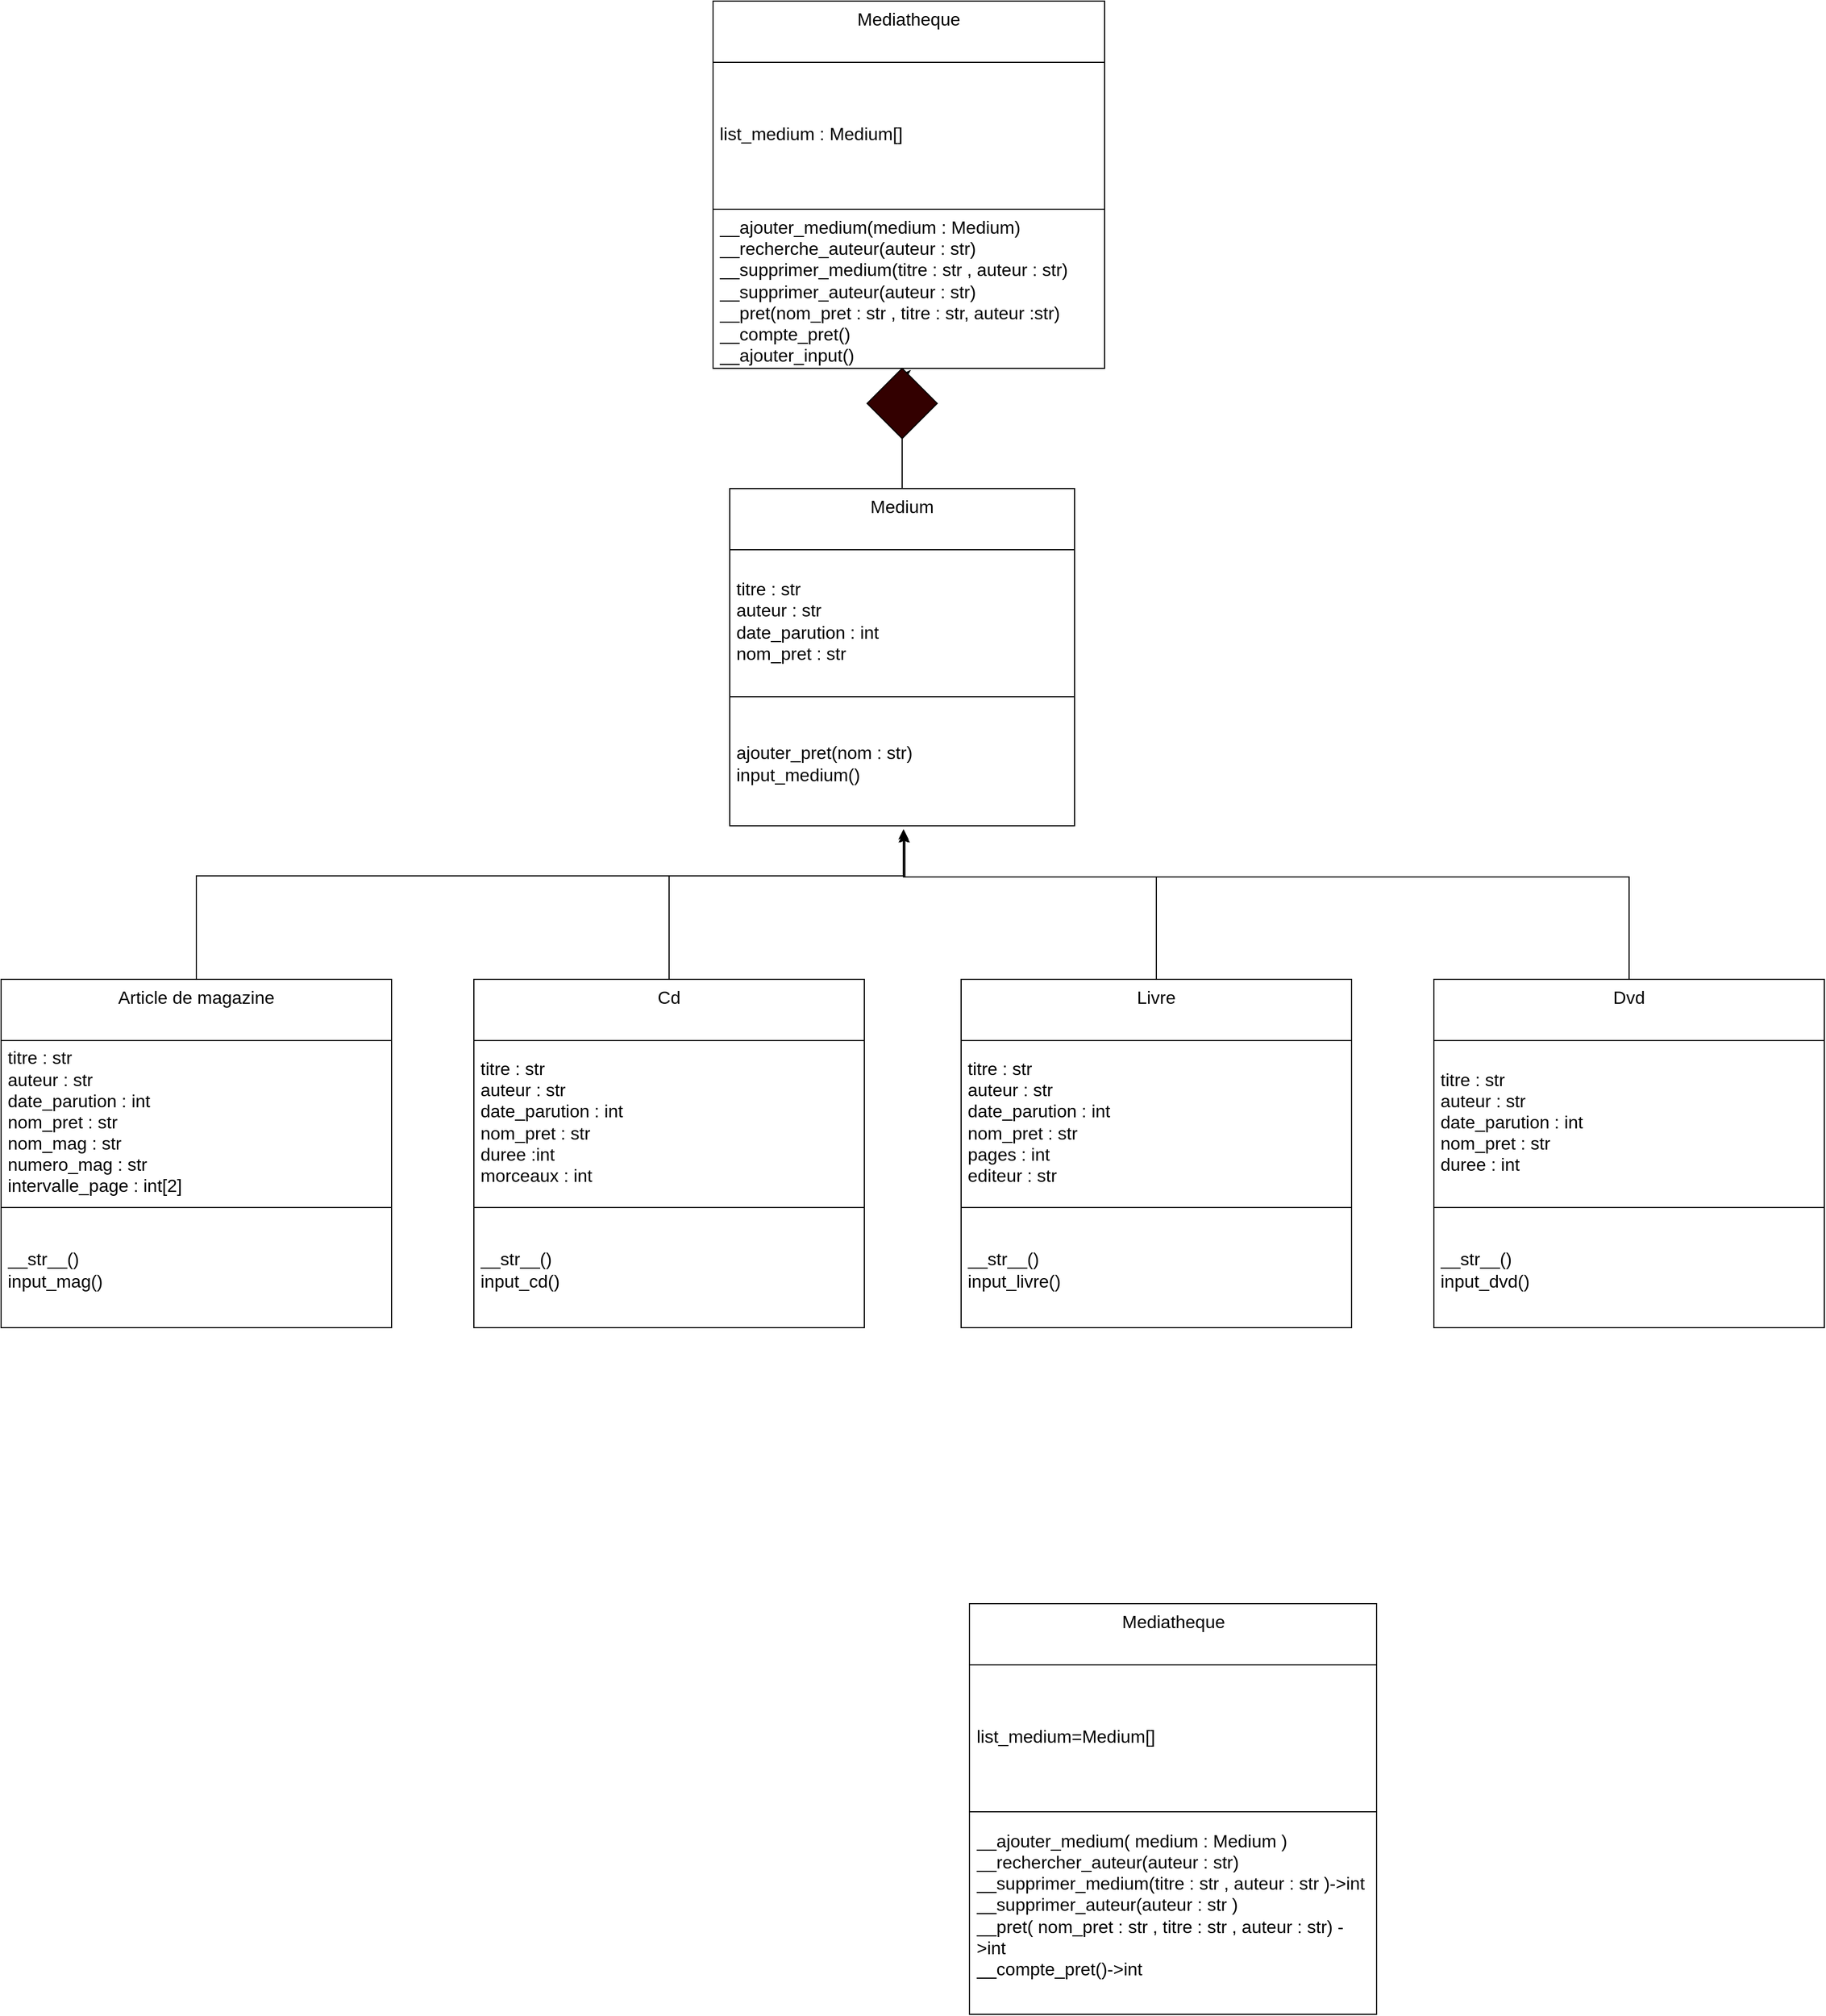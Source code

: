 <mxfile version="23.1.6" type="device" pages="2">
  <diagram name="Page-1" id="OIF6VoN9Q0AfRMyqTinm">
    <mxGraphModel dx="2137" dy="1863" grid="0" gridSize="10" guides="1" tooltips="1" connect="1" arrows="1" fold="1" page="0" pageScale="1" pageWidth="850" pageHeight="1100" math="0" shadow="0">
      <root>
        <mxCell id="0" />
        <mxCell id="1" parent="0" />
        <mxCell id="6sx5X5dDFeMo_sgr0s1d-1" value="Mediatheque" style="swimlane;fontStyle=0;align=center;verticalAlign=top;childLayout=stackLayout;horizontal=1;startSize=55;horizontalStack=0;resizeParent=1;resizeParentMax=0;resizeLast=0;collapsible=0;marginBottom=0;html=1;whiteSpace=wrap;fontSize=16;" parent="1" vertex="1">
          <mxGeometry x="115.5" y="257" width="366" height="369" as="geometry" />
        </mxCell>
        <mxCell id="6sx5X5dDFeMo_sgr0s1d-5" value="&lt;div&gt;list_medium=Medium[]&lt;/div&gt;" style="text;html=1;strokeColor=none;fillColor=none;align=left;verticalAlign=middle;spacingLeft=4;spacingRight=4;overflow=hidden;rotatable=0;points=[[0,0.5],[1,0.5]];portConstraint=eastwest;whiteSpace=wrap;fontSize=16;" parent="6sx5X5dDFeMo_sgr0s1d-1" vertex="1">
          <mxGeometry y="55" width="366" height="128" as="geometry" />
        </mxCell>
        <mxCell id="6sx5X5dDFeMo_sgr0s1d-6" value="" style="line;strokeWidth=1;fillColor=none;align=left;verticalAlign=middle;spacingTop=-1;spacingLeft=3;spacingRight=3;rotatable=0;labelPosition=right;points=[];portConstraint=eastwest;fontSize=16;" parent="6sx5X5dDFeMo_sgr0s1d-1" vertex="1">
          <mxGeometry y="183" width="366" height="8" as="geometry" />
        </mxCell>
        <mxCell id="6sx5X5dDFeMo_sgr0s1d-8" value="&lt;div&gt;__ajouter_medium( medium : Medium )&lt;/div&gt;&lt;div&gt;__rechercher_auteur(auteur : str)&lt;/div&gt;&lt;div&gt;__supprimer_medium(titre : str , auteur : str )-&amp;gt;int&lt;/div&gt;&lt;div&gt;__supprimer_auteur(auteur : str )&lt;/div&gt;&lt;div&gt;__pret( nom_pret : str , titre : str , auteur : str) -&amp;gt;int&lt;/div&gt;&lt;div&gt;__compte_pret()-&amp;gt;int&lt;/div&gt;&lt;div&gt;&lt;br&gt;&lt;/div&gt;" style="text;html=1;strokeColor=none;fillColor=none;align=left;verticalAlign=middle;spacingLeft=4;spacingRight=4;overflow=hidden;rotatable=0;points=[[0,0.5],[1,0.5]];portConstraint=eastwest;whiteSpace=wrap;fontSize=16;" parent="6sx5X5dDFeMo_sgr0s1d-1" vertex="1">
          <mxGeometry y="191" width="366" height="178" as="geometry" />
        </mxCell>
        <mxCell id="6sx5X5dDFeMo_sgr0s1d-12" value="Livre" style="swimlane;fontStyle=0;align=center;verticalAlign=top;childLayout=stackLayout;horizontal=1;startSize=55;horizontalStack=0;resizeParent=1;resizeParentMax=0;resizeLast=0;collapsible=0;marginBottom=0;html=1;whiteSpace=wrap;fontSize=16;" parent="1" vertex="1">
          <mxGeometry x="108" y="-304" width="351" height="313" as="geometry" />
        </mxCell>
        <mxCell id="6sx5X5dDFeMo_sgr0s1d-13" value="&lt;div&gt;titre : str&lt;/div&gt;&lt;div&gt;auteur : str&lt;/div&gt;&lt;div&gt;date_parution : int&lt;/div&gt;&lt;div&gt;nom_pret : str&lt;/div&gt;&lt;div&gt;pages : int&lt;/div&gt;&lt;div&gt;editeur : str&lt;br&gt;&lt;/div&gt;" style="text;html=1;strokeColor=none;fillColor=none;align=left;verticalAlign=middle;spacingLeft=4;spacingRight=4;overflow=hidden;rotatable=0;points=[[0,0.5],[1,0.5]];portConstraint=eastwest;whiteSpace=wrap;fontSize=16;" parent="6sx5X5dDFeMo_sgr0s1d-12" vertex="1">
          <mxGeometry y="55" width="351" height="146" as="geometry" />
        </mxCell>
        <mxCell id="6sx5X5dDFeMo_sgr0s1d-14" value="" style="line;strokeWidth=1;fillColor=none;align=left;verticalAlign=middle;spacingTop=-1;spacingLeft=3;spacingRight=3;rotatable=0;labelPosition=right;points=[];portConstraint=eastwest;fontSize=16;" parent="6sx5X5dDFeMo_sgr0s1d-12" vertex="1">
          <mxGeometry y="201" width="351" height="8" as="geometry" />
        </mxCell>
        <mxCell id="6sx5X5dDFeMo_sgr0s1d-15" value="&lt;div&gt;__str__()&lt;/div&gt;&lt;div&gt;input_livre()&lt;/div&gt;" style="text;html=1;strokeColor=none;fillColor=none;align=left;verticalAlign=middle;spacingLeft=4;spacingRight=4;overflow=hidden;rotatable=0;points=[[0,0.5],[1,0.5]];portConstraint=eastwest;whiteSpace=wrap;fontSize=16;" parent="6sx5X5dDFeMo_sgr0s1d-12" vertex="1">
          <mxGeometry y="209" width="351" height="104" as="geometry" />
        </mxCell>
        <mxCell id="6sx5X5dDFeMo_sgr0s1d-25" value="Medium" style="swimlane;fontStyle=0;align=center;verticalAlign=top;childLayout=stackLayout;horizontal=1;startSize=55;horizontalStack=0;resizeParent=1;resizeParentMax=0;resizeLast=0;collapsible=0;marginBottom=0;html=1;whiteSpace=wrap;fontSize=16;" parent="1" vertex="1">
          <mxGeometry x="-100" y="-745" width="310" height="303" as="geometry" />
        </mxCell>
        <mxCell id="6sx5X5dDFeMo_sgr0s1d-26" value="&lt;div&gt;titre : str&lt;/div&gt;&lt;div&gt;auteur : str&lt;/div&gt;&lt;div&gt;date_parution : int&lt;/div&gt;&lt;div&gt;nom_pret : str&lt;br&gt;&lt;/div&gt;" style="text;html=1;strokeColor=none;fillColor=none;align=left;verticalAlign=middle;spacingLeft=4;spacingRight=4;overflow=hidden;rotatable=0;points=[[0,0.5],[1,0.5]];portConstraint=eastwest;whiteSpace=wrap;fontSize=16;" parent="6sx5X5dDFeMo_sgr0s1d-25" vertex="1">
          <mxGeometry y="55" width="310" height="128" as="geometry" />
        </mxCell>
        <mxCell id="6sx5X5dDFeMo_sgr0s1d-27" value="" style="line;strokeWidth=1;fillColor=none;align=left;verticalAlign=middle;spacingTop=-1;spacingLeft=3;spacingRight=3;rotatable=0;labelPosition=right;points=[];portConstraint=eastwest;fontSize=16;" parent="6sx5X5dDFeMo_sgr0s1d-25" vertex="1">
          <mxGeometry y="183" width="310" height="8" as="geometry" />
        </mxCell>
        <mxCell id="6sx5X5dDFeMo_sgr0s1d-28" value="&lt;div&gt;ajouter_pret(nom : str)&lt;/div&gt;&lt;div&gt;input_medium()&lt;br&gt;&lt;/div&gt;" style="text;html=1;strokeColor=none;fillColor=none;align=left;verticalAlign=middle;spacingLeft=4;spacingRight=4;overflow=hidden;rotatable=0;points=[[0,0.5],[1,0.5]];portConstraint=eastwest;whiteSpace=wrap;fontSize=16;" parent="6sx5X5dDFeMo_sgr0s1d-25" vertex="1">
          <mxGeometry y="191" width="310" height="112" as="geometry" />
        </mxCell>
        <mxCell id="239pUR4UsSEHDPrLTp8H-2" value="Cd" style="swimlane;fontStyle=0;align=center;verticalAlign=top;childLayout=stackLayout;horizontal=1;startSize=55;horizontalStack=0;resizeParent=1;resizeParentMax=0;resizeLast=0;collapsible=0;marginBottom=0;html=1;whiteSpace=wrap;fontSize=16;" parent="1" vertex="1">
          <mxGeometry x="-330" y="-304" width="351" height="313" as="geometry" />
        </mxCell>
        <mxCell id="239pUR4UsSEHDPrLTp8H-3" value="&lt;div&gt;titre : str&lt;/div&gt;&lt;div&gt;auteur : str&lt;/div&gt;&lt;div&gt;date_parution : int&lt;/div&gt;&lt;div&gt;nom_pret : str&lt;/div&gt;&lt;div&gt;duree :int&lt;/div&gt;&lt;div&gt;morceaux : int&lt;br&gt;&lt;/div&gt;" style="text;html=1;strokeColor=none;fillColor=none;align=left;verticalAlign=middle;spacingLeft=4;spacingRight=4;overflow=hidden;rotatable=0;points=[[0,0.5],[1,0.5]];portConstraint=eastwest;whiteSpace=wrap;fontSize=16;" parent="239pUR4UsSEHDPrLTp8H-2" vertex="1">
          <mxGeometry y="55" width="351" height="146" as="geometry" />
        </mxCell>
        <mxCell id="239pUR4UsSEHDPrLTp8H-4" value="" style="line;strokeWidth=1;fillColor=none;align=left;verticalAlign=middle;spacingTop=-1;spacingLeft=3;spacingRight=3;rotatable=0;labelPosition=right;points=[];portConstraint=eastwest;fontSize=16;" parent="239pUR4UsSEHDPrLTp8H-2" vertex="1">
          <mxGeometry y="201" width="351" height="8" as="geometry" />
        </mxCell>
        <mxCell id="239pUR4UsSEHDPrLTp8H-5" value="&lt;div&gt;__str__()&lt;/div&gt;&lt;div&gt;input_cd()&lt;/div&gt;" style="text;html=1;strokeColor=none;fillColor=none;align=left;verticalAlign=middle;spacingLeft=4;spacingRight=4;overflow=hidden;rotatable=0;points=[[0,0.5],[1,0.5]];portConstraint=eastwest;whiteSpace=wrap;fontSize=16;" parent="239pUR4UsSEHDPrLTp8H-2" vertex="1">
          <mxGeometry y="209" width="351" height="104" as="geometry" />
        </mxCell>
        <mxCell id="239pUR4UsSEHDPrLTp8H-6" value="Dvd" style="swimlane;fontStyle=0;align=center;verticalAlign=top;childLayout=stackLayout;horizontal=1;startSize=55;horizontalStack=0;resizeParent=1;resizeParentMax=0;resizeLast=0;collapsible=0;marginBottom=0;html=1;whiteSpace=wrap;fontSize=16;" parent="1" vertex="1">
          <mxGeometry x="533" y="-304" width="351" height="313" as="geometry" />
        </mxCell>
        <mxCell id="239pUR4UsSEHDPrLTp8H-7" value="&lt;div&gt;titre : str&lt;/div&gt;&lt;div&gt;auteur : str&lt;/div&gt;&lt;div&gt;date_parution : int&lt;/div&gt;&lt;div&gt;nom_pret : str&lt;/div&gt;duree : int" style="text;html=1;strokeColor=none;fillColor=none;align=left;verticalAlign=middle;spacingLeft=4;spacingRight=4;overflow=hidden;rotatable=0;points=[[0,0.5],[1,0.5]];portConstraint=eastwest;whiteSpace=wrap;fontSize=16;" parent="239pUR4UsSEHDPrLTp8H-6" vertex="1">
          <mxGeometry y="55" width="351" height="146" as="geometry" />
        </mxCell>
        <mxCell id="239pUR4UsSEHDPrLTp8H-8" value="" style="line;strokeWidth=1;fillColor=none;align=left;verticalAlign=middle;spacingTop=-1;spacingLeft=3;spacingRight=3;rotatable=0;labelPosition=right;points=[];portConstraint=eastwest;fontSize=16;" parent="239pUR4UsSEHDPrLTp8H-6" vertex="1">
          <mxGeometry y="201" width="351" height="8" as="geometry" />
        </mxCell>
        <mxCell id="239pUR4UsSEHDPrLTp8H-9" value="&lt;div&gt;__str__()&lt;/div&gt;&lt;div&gt;input_dvd()&lt;/div&gt;" style="text;html=1;strokeColor=none;fillColor=none;align=left;verticalAlign=middle;spacingLeft=4;spacingRight=4;overflow=hidden;rotatable=0;points=[[0,0.5],[1,0.5]];portConstraint=eastwest;whiteSpace=wrap;fontSize=16;" parent="239pUR4UsSEHDPrLTp8H-6" vertex="1">
          <mxGeometry y="209" width="351" height="104" as="geometry" />
        </mxCell>
        <mxCell id="9F6Pv02sIc_s1JfOILNn-7" style="edgeStyle=orthogonalEdgeStyle;rounded=0;orthogonalLoop=1;jettySize=auto;html=1;exitX=0.5;exitY=0;exitDx=0;exitDy=0;entryX=0.504;entryY=1.028;entryDx=0;entryDy=0;entryPerimeter=0;" edge="1" parent="1" source="9F6Pv02sIc_s1JfOILNn-1" target="6sx5X5dDFeMo_sgr0s1d-28">
          <mxGeometry relative="1" as="geometry">
            <mxPoint x="56.143" y="-396" as="targetPoint" />
            <Array as="points">
              <mxPoint x="-579" y="-397" />
              <mxPoint x="56" y="-397" />
            </Array>
          </mxGeometry>
        </mxCell>
        <mxCell id="9F6Pv02sIc_s1JfOILNn-1" value="Article de magazine" style="swimlane;fontStyle=0;align=center;verticalAlign=top;childLayout=stackLayout;horizontal=1;startSize=55;horizontalStack=0;resizeParent=1;resizeParentMax=0;resizeLast=0;collapsible=0;marginBottom=0;html=1;whiteSpace=wrap;fontSize=16;" vertex="1" parent="1">
          <mxGeometry x="-755" y="-304" width="351" height="313" as="geometry" />
        </mxCell>
        <mxCell id="9F6Pv02sIc_s1JfOILNn-2" value="&lt;div&gt;titre : str&lt;/div&gt;&lt;div&gt;auteur : str&lt;/div&gt;&lt;div&gt;date_parution : int&lt;/div&gt;&lt;div&gt;nom_pret : str&lt;/div&gt;&lt;div&gt;nom_mag : str&lt;/div&gt;&lt;div&gt;numero_mag : str&lt;/div&gt;&lt;div&gt;intervalle_page : int[2]&lt;br&gt;&lt;/div&gt;" style="text;html=1;strokeColor=none;fillColor=none;align=left;verticalAlign=middle;spacingLeft=4;spacingRight=4;overflow=hidden;rotatable=0;points=[[0,0.5],[1,0.5]];portConstraint=eastwest;whiteSpace=wrap;fontSize=16;" vertex="1" parent="9F6Pv02sIc_s1JfOILNn-1">
          <mxGeometry y="55" width="351" height="146" as="geometry" />
        </mxCell>
        <mxCell id="9F6Pv02sIc_s1JfOILNn-3" value="" style="line;strokeWidth=1;fillColor=none;align=left;verticalAlign=middle;spacingTop=-1;spacingLeft=3;spacingRight=3;rotatable=0;labelPosition=right;points=[];portConstraint=eastwest;fontSize=16;" vertex="1" parent="9F6Pv02sIc_s1JfOILNn-1">
          <mxGeometry y="201" width="351" height="8" as="geometry" />
        </mxCell>
        <mxCell id="9F6Pv02sIc_s1JfOILNn-4" value="&lt;div&gt;__str__()&lt;/div&gt;&lt;div&gt;input_mag()&lt;br&gt;&lt;/div&gt;" style="text;html=1;strokeColor=none;fillColor=none;align=left;verticalAlign=middle;spacingLeft=4;spacingRight=4;overflow=hidden;rotatable=0;points=[[0,0.5],[1,0.5]];portConstraint=eastwest;whiteSpace=wrap;fontSize=16;" vertex="1" parent="9F6Pv02sIc_s1JfOILNn-1">
          <mxGeometry y="209" width="351" height="104" as="geometry" />
        </mxCell>
        <mxCell id="9F6Pv02sIc_s1JfOILNn-6" style="edgeStyle=orthogonalEdgeStyle;rounded=0;orthogonalLoop=1;jettySize=auto;html=1;exitX=0.5;exitY=0;exitDx=0;exitDy=0;entryX=0.504;entryY=1.054;entryDx=0;entryDy=0;entryPerimeter=0;" edge="1" parent="1" source="239pUR4UsSEHDPrLTp8H-2" target="6sx5X5dDFeMo_sgr0s1d-28">
          <mxGeometry relative="1" as="geometry">
            <Array as="points">
              <mxPoint x="-155" y="-397" />
              <mxPoint x="56" y="-397" />
            </Array>
          </mxGeometry>
        </mxCell>
        <mxCell id="9F6Pv02sIc_s1JfOILNn-8" style="edgeStyle=orthogonalEdgeStyle;rounded=0;orthogonalLoop=1;jettySize=auto;html=1;exitX=0.5;exitY=0;exitDx=0;exitDy=0;entryX=0.508;entryY=1.054;entryDx=0;entryDy=0;entryPerimeter=0;" edge="1" parent="1" source="6sx5X5dDFeMo_sgr0s1d-12" target="6sx5X5dDFeMo_sgr0s1d-28">
          <mxGeometry relative="1" as="geometry">
            <Array as="points">
              <mxPoint x="283" y="-396" />
              <mxPoint x="58" y="-396" />
            </Array>
          </mxGeometry>
        </mxCell>
        <mxCell id="9F6Pv02sIc_s1JfOILNn-9" style="edgeStyle=orthogonalEdgeStyle;rounded=0;orthogonalLoop=1;jettySize=auto;html=1;exitX=0.5;exitY=0;exitDx=0;exitDy=0;entryX=0.504;entryY=1.028;entryDx=0;entryDy=0;entryPerimeter=0;" edge="1" parent="1" source="239pUR4UsSEHDPrLTp8H-6" target="6sx5X5dDFeMo_sgr0s1d-28">
          <mxGeometry relative="1" as="geometry">
            <Array as="points">
              <mxPoint x="708" y="-396" />
              <mxPoint x="56" y="-396" />
            </Array>
          </mxGeometry>
        </mxCell>
        <mxCell id="9F6Pv02sIc_s1JfOILNn-10" value="Mediatheque" style="swimlane;fontStyle=0;align=center;verticalAlign=top;childLayout=stackLayout;horizontal=1;startSize=55;horizontalStack=0;resizeParent=1;resizeParentMax=0;resizeLast=0;collapsible=0;marginBottom=0;html=1;whiteSpace=wrap;fontSize=16;" vertex="1" parent="1">
          <mxGeometry x="-115" y="-1183" width="352" height="330" as="geometry" />
        </mxCell>
        <mxCell id="9F6Pv02sIc_s1JfOILNn-11" value="list_medium : Medium[]" style="text;html=1;strokeColor=none;fillColor=none;align=left;verticalAlign=middle;spacingLeft=4;spacingRight=4;overflow=hidden;rotatable=0;points=[[0,0.5],[1,0.5]];portConstraint=eastwest;whiteSpace=wrap;fontSize=16;" vertex="1" parent="9F6Pv02sIc_s1JfOILNn-10">
          <mxGeometry y="55" width="352" height="128" as="geometry" />
        </mxCell>
        <mxCell id="9F6Pv02sIc_s1JfOILNn-12" value="" style="line;strokeWidth=1;fillColor=none;align=left;verticalAlign=middle;spacingTop=-1;spacingLeft=3;spacingRight=3;rotatable=0;labelPosition=right;points=[];portConstraint=eastwest;fontSize=16;" vertex="1" parent="9F6Pv02sIc_s1JfOILNn-10">
          <mxGeometry y="183" width="352" height="8" as="geometry" />
        </mxCell>
        <mxCell id="9F6Pv02sIc_s1JfOILNn-13" value="&lt;div&gt;__ajouter_medium(medium : Medium)&lt;/div&gt;&lt;div&gt;__recherche_auteur(auteur : str)&lt;/div&gt;&lt;div&gt;__supprimer_medium(titre : str , auteur : str)&lt;/div&gt;&lt;div&gt;__supprimer_auteur(auteur : str)&lt;/div&gt;&lt;div&gt;__pret(nom_pret : str , titre : str, auteur :str)&lt;/div&gt;&lt;div&gt;__compte_pret()&lt;/div&gt;&lt;div&gt;__ajouter_input()&lt;/div&gt;&lt;div&gt;&lt;br&gt;&lt;/div&gt;" style="text;html=1;strokeColor=none;fillColor=none;align=left;verticalAlign=middle;spacingLeft=4;spacingRight=4;overflow=hidden;rotatable=0;points=[[0,0.5],[1,0.5]];portConstraint=eastwest;whiteSpace=wrap;fontSize=16;" vertex="1" parent="9F6Pv02sIc_s1JfOILNn-10">
          <mxGeometry y="191" width="352" height="139" as="geometry" />
        </mxCell>
        <mxCell id="9F6Pv02sIc_s1JfOILNn-14" style="edgeStyle=orthogonalEdgeStyle;rounded=0;orthogonalLoop=1;jettySize=auto;html=1;exitX=0.5;exitY=0;exitDx=0;exitDy=0;entryX=0.479;entryY=1.04;entryDx=0;entryDy=0;entryPerimeter=0;" edge="1" parent="1" source="9F6Pv02sIc_s1JfOILNn-15" target="9F6Pv02sIc_s1JfOILNn-13">
          <mxGeometry relative="1" as="geometry">
            <Array as="points">
              <mxPoint x="55" y="-847" />
            </Array>
          </mxGeometry>
        </mxCell>
        <mxCell id="9F6Pv02sIc_s1JfOILNn-16" value="" style="edgeStyle=orthogonalEdgeStyle;rounded=0;orthogonalLoop=1;jettySize=auto;html=1;exitX=0.5;exitY=0;exitDx=0;exitDy=0;entryX=0.5;entryY=0;entryDx=0;entryDy=0;" edge="1" parent="1" source="6sx5X5dDFeMo_sgr0s1d-25" target="9F6Pv02sIc_s1JfOILNn-15">
          <mxGeometry relative="1" as="geometry">
            <mxPoint x="55" y="-745" as="sourcePoint" />
            <mxPoint x="54" y="-847" as="targetPoint" />
            <Array as="points">
              <mxPoint x="55" y="-794" />
              <mxPoint x="55" y="-794" />
            </Array>
          </mxGeometry>
        </mxCell>
        <mxCell id="9F6Pv02sIc_s1JfOILNn-15" value="" style="rhombus;whiteSpace=wrap;html=1;fillColor=#330000;" vertex="1" parent="1">
          <mxGeometry x="23.5" y="-853" width="63" height="63" as="geometry" />
        </mxCell>
        <mxCell id="9F6Pv02sIc_s1JfOILNn-17" style="edgeStyle=orthogonalEdgeStyle;rounded=0;orthogonalLoop=1;jettySize=auto;html=1;exitX=0.5;exitY=1;exitDx=0;exitDy=0;" edge="1" parent="1" source="9F6Pv02sIc_s1JfOILNn-15" target="9F6Pv02sIc_s1JfOILNn-15">
          <mxGeometry relative="1" as="geometry" />
        </mxCell>
      </root>
    </mxGraphModel>
  </diagram>
  <diagram id="FduHIwlQN4waI3QwbGvw" name="Page-2">
    <mxGraphModel dx="1604" dy="1645" grid="0" gridSize="10" guides="1" tooltips="1" connect="1" arrows="1" fold="1" page="0" pageScale="1" pageWidth="850" pageHeight="1100" math="0" shadow="0">
      <root>
        <mxCell id="0" />
        <mxCell id="1" parent="0" />
        <mxCell id="a3d-xLIlHkC-WyeQgfFl-1" value="Vecteur" style="swimlane;fontStyle=0;align=center;verticalAlign=top;childLayout=stackLayout;horizontal=1;startSize=55;horizontalStack=0;resizeParent=1;resizeParentMax=0;resizeLast=0;collapsible=0;marginBottom=0;html=1;whiteSpace=wrap;fontSize=16;" vertex="1" parent="1">
          <mxGeometry x="130" y="134" width="310" height="303" as="geometry" />
        </mxCell>
        <mxCell id="a3d-xLIlHkC-WyeQgfFl-2" value="&lt;div&gt;les arguments sont initialisés à 0 si non déclarés&lt;br&gt;&lt;/div&gt;&lt;div&gt;x : float&lt;/div&gt;&lt;div&gt;y : float&lt;/div&gt;&lt;div&gt;z : float&lt;br&gt;&lt;/div&gt;" style="text;html=1;strokeColor=none;fillColor=none;align=left;verticalAlign=middle;spacingLeft=4;spacingRight=4;overflow=hidden;rotatable=0;points=[[0,0.5],[1,0.5]];portConstraint=eastwest;whiteSpace=wrap;fontSize=16;" vertex="1" parent="a3d-xLIlHkC-WyeQgfFl-1">
          <mxGeometry y="55" width="310" height="128" as="geometry" />
        </mxCell>
        <mxCell id="a3d-xLIlHkC-WyeQgfFl-3" value="" style="line;strokeWidth=1;fillColor=none;align=left;verticalAlign=middle;spacingTop=-1;spacingLeft=3;spacingRight=3;rotatable=0;labelPosition=right;points=[];portConstraint=eastwest;fontSize=16;" vertex="1" parent="a3d-xLIlHkC-WyeQgfFl-1">
          <mxGeometry y="183" width="310" height="8" as="geometry" />
        </mxCell>
        <mxCell id="a3d-xLIlHkC-WyeQgfFl-4" value="&lt;div&gt;additioner(v:Vecteur)&lt;/div&gt;&lt;div&gt;calculerNorme()&lt;/div&gt;&lt;div&gt;calculerProduitScalaire(v:Vecteur)&lt;/div&gt;&lt;div&gt;tourner(alpha : float)&lt;/div&gt;&lt;div&gt;afficher()&lt;br&gt;&lt;/div&gt;&lt;div&gt;&lt;br&gt;&lt;/div&gt;&lt;div&gt;&lt;br&gt;&lt;/div&gt;" style="text;html=1;strokeColor=none;fillColor=none;align=left;verticalAlign=middle;spacingLeft=4;spacingRight=4;overflow=hidden;rotatable=0;points=[[0,0.5],[1,0.5]];portConstraint=eastwest;whiteSpace=wrap;fontSize=16;" vertex="1" parent="a3d-xLIlHkC-WyeQgfFl-1">
          <mxGeometry y="191" width="310" height="112" as="geometry" />
        </mxCell>
        <mxCell id="a3d-xLIlHkC-WyeQgfFl-5" value="Triangle" style="swimlane;fontStyle=0;align=center;verticalAlign=top;childLayout=stackLayout;horizontal=1;startSize=55;horizontalStack=0;resizeParent=1;resizeParentMax=0;resizeLast=0;collapsible=0;marginBottom=0;html=1;whiteSpace=wrap;fontSize=16;" vertex="1" parent="1">
          <mxGeometry x="130" y="-303" width="310" height="303" as="geometry" />
        </mxCell>
        <mxCell id="a3d-xLIlHkC-WyeQgfFl-6" value="&lt;div&gt;point1 : Vecteur&lt;br&gt;&lt;/div&gt;&lt;div&gt;point2 : Vecteur&lt;br&gt;&lt;/div&gt;&lt;div&gt;point3 : Vecteur&lt;br&gt;&lt;/div&gt;" style="text;html=1;strokeColor=none;fillColor=none;align=left;verticalAlign=middle;spacingLeft=4;spacingRight=4;overflow=hidden;rotatable=0;points=[[0,0.5],[1,0.5]];portConstraint=eastwest;whiteSpace=wrap;fontSize=16;" vertex="1" parent="a3d-xLIlHkC-WyeQgfFl-5">
          <mxGeometry y="55" width="310" height="128" as="geometry" />
        </mxCell>
        <mxCell id="a3d-xLIlHkC-WyeQgfFl-7" value="" style="line;strokeWidth=1;fillColor=none;align=left;verticalAlign=middle;spacingTop=-1;spacingLeft=3;spacingRight=3;rotatable=0;labelPosition=right;points=[];portConstraint=eastwest;fontSize=16;" vertex="1" parent="a3d-xLIlHkC-WyeQgfFl-5">
          <mxGeometry y="183" width="310" height="8" as="geometry" />
        </mxCell>
        <mxCell id="a3d-xLIlHkC-WyeQgfFl-8" value="&lt;div&gt;tourner(alpha : float)&lt;/div&gt;&lt;div&gt;afficher()&lt;br&gt;&lt;/div&gt;deplacer(v : Vecteur)&lt;br&gt;&lt;div&gt;&lt;br&gt;&lt;/div&gt;&lt;div&gt;&lt;br&gt;&lt;/div&gt;" style="text;html=1;strokeColor=none;fillColor=none;align=left;verticalAlign=middle;spacingLeft=4;spacingRight=4;overflow=hidden;rotatable=0;points=[[0,0.5],[1,0.5]];portConstraint=eastwest;whiteSpace=wrap;fontSize=16;" vertex="1" parent="a3d-xLIlHkC-WyeQgfFl-5">
          <mxGeometry y="191" width="310" height="112" as="geometry" />
        </mxCell>
        <mxCell id="a3d-xLIlHkC-WyeQgfFl-9" value="" style="endArrow=classic;html=1;rounded=0;fontSize=12;startSize=8;endSize=8;curved=1;entryX=0.503;entryY=1.018;entryDx=0;entryDy=0;entryPerimeter=0;" edge="1" parent="1" source="a3d-xLIlHkC-WyeQgfFl-10" target="a3d-xLIlHkC-WyeQgfFl-8">
          <mxGeometry width="50" height="50" relative="1" as="geometry">
            <mxPoint x="519" y="105" as="sourcePoint" />
            <mxPoint x="523" y="-120" as="targetPoint" />
          </mxGeometry>
        </mxCell>
        <mxCell id="a3d-xLIlHkC-WyeQgfFl-10" value="" style="rhombus;whiteSpace=wrap;html=1;fontSize=16;fillColor=#330000;" vertex="1" parent="1">
          <mxGeometry x="269.5" width="31" height="41" as="geometry" />
        </mxCell>
        <mxCell id="a3d-xLIlHkC-WyeQgfFl-11" value="" style="endArrow=none;html=1;rounded=0;fontSize=12;startSize=8;endSize=8;curved=1;exitX=0.5;exitY=0;exitDx=0;exitDy=0;entryX=0.5;entryY=1;entryDx=0;entryDy=0;" edge="1" parent="1">
          <mxGeometry width="50" height="50" relative="1" as="geometry">
            <mxPoint x="284.5" y="134" as="sourcePoint" />
            <mxPoint x="284.5" y="41" as="targetPoint" />
          </mxGeometry>
        </mxCell>
        <mxCell id="a3d-xLIlHkC-WyeQgfFl-12" value="Objet3D" style="swimlane;fontStyle=0;align=center;verticalAlign=top;childLayout=stackLayout;horizontal=1;startSize=55;horizontalStack=0;resizeParent=1;resizeParentMax=0;resizeLast=0;collapsible=0;marginBottom=0;html=1;whiteSpace=wrap;fontSize=16;" vertex="1" parent="1">
          <mxGeometry x="130" y="-771" width="310" height="303" as="geometry" />
        </mxCell>
        <mxCell id="a3d-xLIlHkC-WyeQgfFl-13" value="&lt;div&gt;couleur : Couleur&lt;br&gt;&lt;/div&gt;&lt;div&gt;centre_grav : Vecteur&lt;br&gt;&lt;/div&gt;&lt;div&gt;list_triangles : Triangle[]&lt;br&gt;&lt;/div&gt;" style="text;html=1;strokeColor=none;fillColor=none;align=left;verticalAlign=middle;spacingLeft=4;spacingRight=4;overflow=hidden;rotatable=0;points=[[0,0.5],[1,0.5]];portConstraint=eastwest;whiteSpace=wrap;fontSize=16;" vertex="1" parent="a3d-xLIlHkC-WyeQgfFl-12">
          <mxGeometry y="55" width="310" height="128" as="geometry" />
        </mxCell>
        <mxCell id="a3d-xLIlHkC-WyeQgfFl-14" value="" style="line;strokeWidth=1;fillColor=none;align=left;verticalAlign=middle;spacingTop=-1;spacingLeft=3;spacingRight=3;rotatable=0;labelPosition=right;points=[];portConstraint=eastwest;fontSize=16;" vertex="1" parent="a3d-xLIlHkC-WyeQgfFl-12">
          <mxGeometry y="183" width="310" height="8" as="geometry" />
        </mxCell>
        <mxCell id="a3d-xLIlHkC-WyeQgfFl-15" value="&lt;div&gt;afficher()&lt;br&gt;&lt;/div&gt;&lt;div&gt;ajouterTriangle(newTriangle :Triangle)&lt;br&gt;&lt;/div&gt;déplacer(v : Vecteur)&lt;br&gt;&lt;div&gt;&lt;br&gt;&lt;/div&gt;&lt;div&gt;&lt;br&gt;&lt;/div&gt;" style="text;html=1;strokeColor=none;fillColor=none;align=left;verticalAlign=middle;spacingLeft=4;spacingRight=4;overflow=hidden;rotatable=0;points=[[0,0.5],[1,0.5]];portConstraint=eastwest;whiteSpace=wrap;fontSize=16;" vertex="1" parent="a3d-xLIlHkC-WyeQgfFl-12">
          <mxGeometry y="191" width="310" height="112" as="geometry" />
        </mxCell>
        <mxCell id="a3d-xLIlHkC-WyeQgfFl-16" value="" style="endArrow=classic;html=1;rounded=0;fontSize=12;startSize=8;endSize=8;curved=1;entryX=0.503;entryY=1.018;entryDx=0;entryDy=0;entryPerimeter=0;" edge="1" parent="1" source="a3d-xLIlHkC-WyeQgfFl-17" target="a3d-xLIlHkC-WyeQgfFl-15">
          <mxGeometry width="50" height="50" relative="1" as="geometry">
            <mxPoint x="519" y="-363" as="sourcePoint" />
            <mxPoint x="523" y="-588" as="targetPoint" />
          </mxGeometry>
        </mxCell>
        <mxCell id="a3d-xLIlHkC-WyeQgfFl-17" value="" style="rhombus;whiteSpace=wrap;html=1;fontSize=16;fillColor=#330000;" vertex="1" parent="1">
          <mxGeometry x="269.5" y="-468" width="31" height="41" as="geometry" />
        </mxCell>
        <mxCell id="a3d-xLIlHkC-WyeQgfFl-18" value="" style="endArrow=none;html=1;rounded=0;fontSize=12;startSize=8;endSize=8;curved=1;entryX=0.5;entryY=1;entryDx=0;entryDy=0;" edge="1" parent="1" source="a3d-xLIlHkC-WyeQgfFl-5" target="a3d-xLIlHkC-WyeQgfFl-17">
          <mxGeometry width="50" height="50" relative="1" as="geometry">
            <mxPoint x="465" y="-96" as="sourcePoint" />
            <mxPoint x="515" y="-146" as="targetPoint" />
          </mxGeometry>
        </mxCell>
        <mxCell id="a3d-xLIlHkC-WyeQgfFl-19" value="Couleur" style="swimlane;fontStyle=0;align=center;verticalAlign=top;childLayout=stackLayout;horizontal=1;startSize=55;horizontalStack=0;resizeParent=1;resizeParentMax=0;resizeLast=0;collapsible=0;marginBottom=0;html=1;whiteSpace=wrap;fontSize=16;" vertex="1" parent="1">
          <mxGeometry x="501" y="-771" width="310" height="191" as="geometry" />
        </mxCell>
        <mxCell id="a3d-xLIlHkC-WyeQgfFl-20" value="&lt;div&gt;r : int&lt;/div&gt;&lt;div&gt;g : int&lt;/div&gt;&lt;div&gt;b : int&lt;br&gt;&lt;/div&gt;" style="text;html=1;strokeColor=none;fillColor=none;align=left;verticalAlign=middle;spacingLeft=4;spacingRight=4;overflow=hidden;rotatable=0;points=[[0,0.5],[1,0.5]];portConstraint=eastwest;whiteSpace=wrap;fontSize=16;" vertex="1" parent="a3d-xLIlHkC-WyeQgfFl-19">
          <mxGeometry y="55" width="310" height="128" as="geometry" />
        </mxCell>
        <mxCell id="a3d-xLIlHkC-WyeQgfFl-21" value="" style="line;strokeWidth=1;fillColor=none;align=left;verticalAlign=middle;spacingTop=-1;spacingLeft=3;spacingRight=3;rotatable=0;labelPosition=right;points=[];portConstraint=eastwest;fontSize=16;" vertex="1" parent="a3d-xLIlHkC-WyeQgfFl-19">
          <mxGeometry y="183" width="310" height="8" as="geometry" />
        </mxCell>
        <mxCell id="a3d-xLIlHkC-WyeQgfFl-22" value="" style="rhombus;whiteSpace=wrap;html=1;fontSize=16;fillColor=#330000;" vertex="1" parent="1">
          <mxGeometry x="388" y="-468" width="31" height="41" as="geometry" />
        </mxCell>
        <mxCell id="a3d-xLIlHkC-WyeQgfFl-23" value="" style="endArrow=none;html=1;rounded=0;fontSize=12;startSize=8;endSize=8;curved=1;entryX=0.5;entryY=1;entryDx=0;entryDy=0;exitX=0.5;exitY=1;exitDx=0;exitDy=0;" edge="1" parent="1" source="a3d-xLIlHkC-WyeQgfFl-19" target="a3d-xLIlHkC-WyeQgfFl-22">
          <mxGeometry width="50" height="50" relative="1" as="geometry">
            <mxPoint x="295" y="-293" as="sourcePoint" />
            <mxPoint x="525" y="-136" as="targetPoint" />
            <Array as="points">
              <mxPoint x="606" y="-269" />
            </Array>
          </mxGeometry>
        </mxCell>
        <mxCell id="a3d-xLIlHkC-WyeQgfFl-25" value="" style="endArrow=none;html=1;rounded=0;fontSize=12;startSize=8;endSize=8;curved=1;entryX=0.5;entryY=1;entryDx=0;entryDy=0;exitX=0;exitY=0;exitDx=0;exitDy=0;" edge="1" parent="1" source="a3d-xLIlHkC-WyeQgfFl-1" target="a3d-xLIlHkC-WyeQgfFl-26">
          <mxGeometry width="50" height="50" relative="1" as="geometry">
            <mxPoint x="20" y="-72" as="sourcePoint" />
            <mxPoint x="148" y="-427" as="targetPoint" />
            <Array as="points">
              <mxPoint x="-16" y="-197" />
              <mxPoint x="109" y="-360" />
            </Array>
          </mxGeometry>
        </mxCell>
        <mxCell id="a3d-xLIlHkC-WyeQgfFl-26" value="" style="rhombus;whiteSpace=wrap;html=1;fontSize=16;" vertex="1" parent="1">
          <mxGeometry x="130" y="-468" width="36" height="47" as="geometry" />
        </mxCell>
      </root>
    </mxGraphModel>
  </diagram>
</mxfile>
